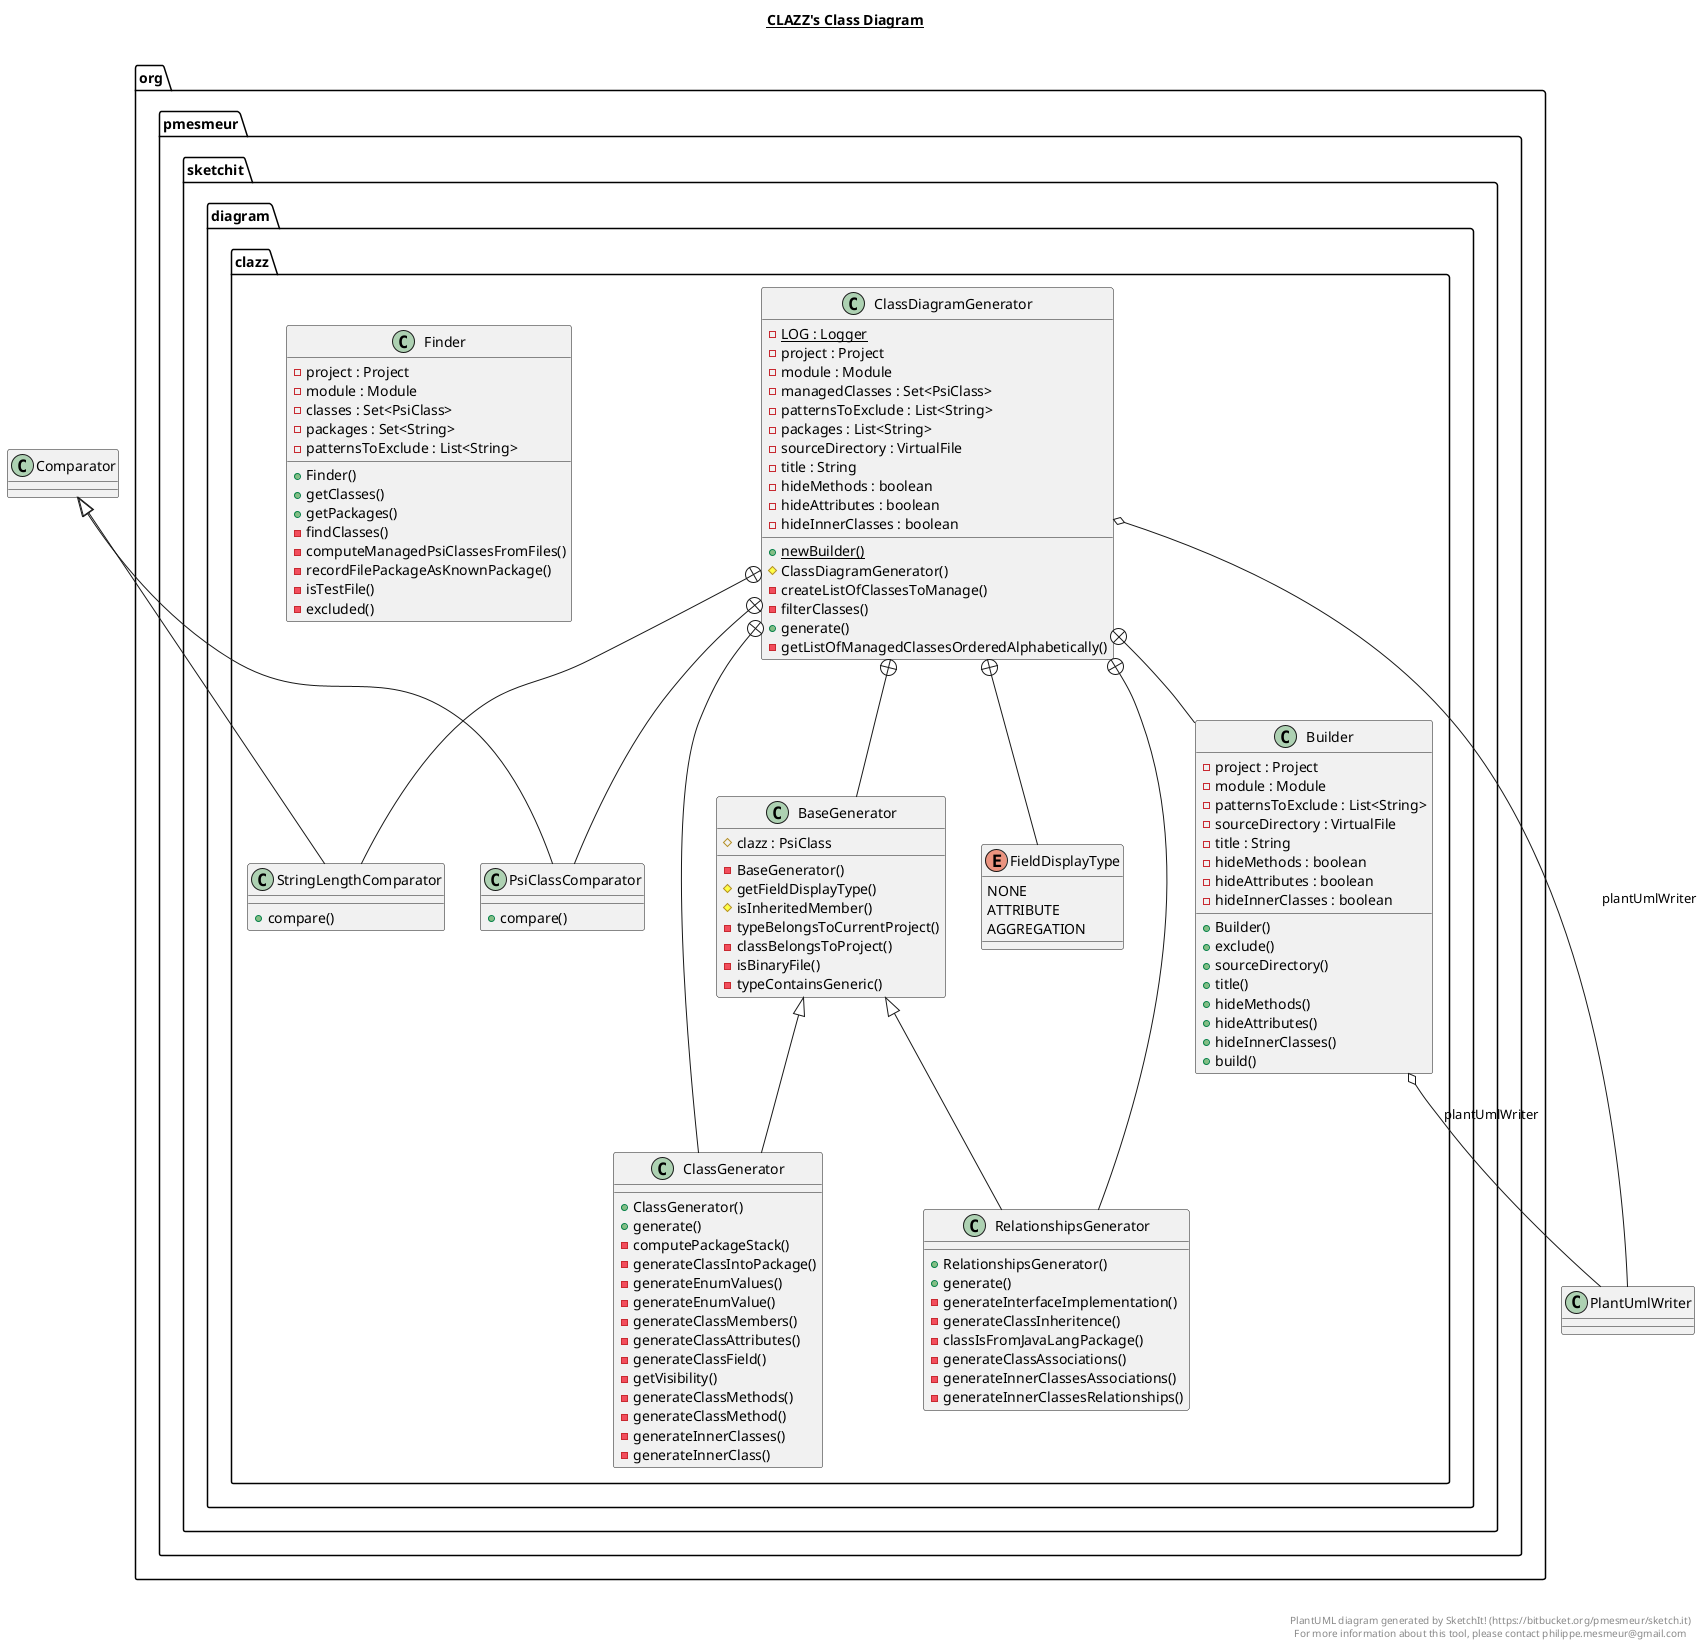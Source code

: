 @startuml

title __CLAZZ's Class Diagram__\n

  package org.pmesmeur.sketchit {
    package org.pmesmeur.sketchit.diagram {
      package org.pmesmeur.sketchit.diagram.clazz {
        class ClassDiagramGenerator {
            {static} - LOG : Logger
            - project : Project
            - module : Module
            - managedClasses : Set<PsiClass>
            - patternsToExclude : List<String>
            - packages : List<String>
            - sourceDirectory : VirtualFile
            - title : String
            - hideMethods : boolean
            - hideAttributes : boolean
            - hideInnerClasses : boolean
            {static} + newBuilder()
            # ClassDiagramGenerator()
            - createListOfClassesToManage()
            - filterClasses()
            + generate()
            - getListOfManagedClassesOrderedAlphabetically()
        }
      }
    }
  }
  

  package org.pmesmeur.sketchit {
    package org.pmesmeur.sketchit.diagram {
      package org.pmesmeur.sketchit.diagram.clazz {
        class Builder {
            - project : Project
            - module : Module
            - patternsToExclude : List<String>
            - sourceDirectory : VirtualFile
            - title : String
            - hideMethods : boolean
            - hideAttributes : boolean
            - hideInnerClasses : boolean
            + Builder()
            + exclude()
            + sourceDirectory()
            + title()
            + hideMethods()
            + hideAttributes()
            + hideInnerClasses()
            + build()
        }
      }
    }
  }
  

  package org.pmesmeur.sketchit {
    package org.pmesmeur.sketchit.diagram {
      package org.pmesmeur.sketchit.diagram.clazz {
        class StringLengthComparator {
            + compare()
        }
      }
    }
  }
  

  package org.pmesmeur.sketchit {
    package org.pmesmeur.sketchit.diagram {
      package org.pmesmeur.sketchit.diagram.clazz {
        class PsiClassComparator {
            + compare()
        }
      }
    }
  }
  

  package org.pmesmeur.sketchit {
    package org.pmesmeur.sketchit.diagram {
      package org.pmesmeur.sketchit.diagram.clazz {
        enum FieldDisplayType {
          NONE
          ATTRIBUTE
          AGGREGATION
        }
      }
    }
  }
  

  package org.pmesmeur.sketchit {
    package org.pmesmeur.sketchit.diagram {
      package org.pmesmeur.sketchit.diagram.clazz {
        class BaseGenerator {
            # clazz : PsiClass
            - BaseGenerator()
            # getFieldDisplayType()
            # isInheritedMember()
            - typeBelongsToCurrentProject()
            - classBelongsToProject()
            - isBinaryFile()
            - typeContainsGeneric()
        }
      }
    }
  }
  

  package org.pmesmeur.sketchit {
    package org.pmesmeur.sketchit.diagram {
      package org.pmesmeur.sketchit.diagram.clazz {
        class ClassGenerator {
            + ClassGenerator()
            + generate()
            - computePackageStack()
            - generateClassIntoPackage()
            - generateEnumValues()
            - generateEnumValue()
            - generateClassMembers()
            - generateClassAttributes()
            - generateClassField()
            - getVisibility()
            - generateClassMethods()
            - generateClassMethod()
            - generateInnerClasses()
            - generateInnerClass()
        }
      }
    }
  }
  

  package org.pmesmeur.sketchit {
    package org.pmesmeur.sketchit.diagram {
      package org.pmesmeur.sketchit.diagram.clazz {
        class RelationshipsGenerator {
            + RelationshipsGenerator()
            + generate()
            - generateInterfaceImplementation()
            - generateClassInheritence()
            - classIsFromJavaLangPackage()
            - generateClassAssociations()
            - generateInnerClassesAssociations()
            - generateInnerClassesRelationships()
        }
      }
    }
  }
  

  package org.pmesmeur.sketchit {
    package org.pmesmeur.sketchit.diagram {
      package org.pmesmeur.sketchit.diagram.clazz {
        class Finder {
            - project : Project
            - module : Module
            - classes : Set<PsiClass>
            - packages : Set<String>
            - patternsToExclude : List<String>
            + Finder()
            + getClasses()
            + getPackages()
            - findClasses()
            - computeManagedPsiClassesFromFiles()
            - recordFilePackageAsKnownPackage()
            - isTestFile()
            - excluded()
        }
      }
    }
  }
  

  ClassDiagramGenerator o-- PlantUmlWriter : plantUmlWriter
  ClassDiagramGenerator +-down- Builder
  ClassDiagramGenerator +-down- StringLengthComparator
  ClassDiagramGenerator +-down- PsiClassComparator
  ClassDiagramGenerator +-down- FieldDisplayType
  ClassDiagramGenerator +-down- BaseGenerator
  ClassDiagramGenerator +-down- ClassGenerator
  ClassDiagramGenerator +-down- RelationshipsGenerator
  Builder o-- PlantUmlWriter : plantUmlWriter
  StringLengthComparator -up-|> Comparator
  PsiClassComparator -up-|> Comparator
  ClassGenerator -up-|> BaseGenerator
  RelationshipsGenerator -up-|> BaseGenerator


right footer


PlantUML diagram generated by SketchIt! (https://bitbucket.org/pmesmeur/sketch.it)
For more information about this tool, please contact philippe.mesmeur@gmail.com
endfooter

@enduml
